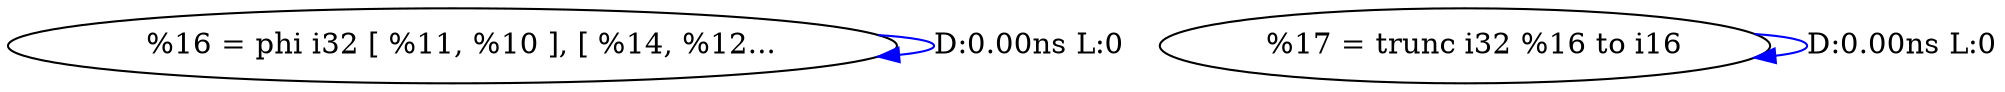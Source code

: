digraph {
Node0x2b71840[label="  %16 = phi i32 [ %11, %10 ], [ %14, %12..."];
Node0x2b71840 -> Node0x2b71840[label="D:0.00ns L:0",color=blue];
Node0x2b71920[label="  %17 = trunc i32 %16 to i16"];
Node0x2b71920 -> Node0x2b71920[label="D:0.00ns L:0",color=blue];
}
